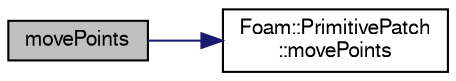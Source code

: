 digraph "movePoints"
{
  bgcolor="transparent";
  edge [fontname="FreeSans",fontsize="10",labelfontname="FreeSans",labelfontsize="10"];
  node [fontname="FreeSans",fontsize="10",shape=record];
  rankdir="LR";
  Node115 [label="movePoints",height=0.2,width=0.4,color="black", fillcolor="grey75", style="filled", fontcolor="black"];
  Node115 -> Node116 [color="midnightblue",fontsize="10",style="solid",fontname="FreeSans"];
  Node116 [label="Foam::PrimitivePatch\l::movePoints",height=0.2,width=0.4,color="black",URL="$a27538.html#a4fb366d4fdab7f8f6bcb1cd811d0fb8a",tooltip="Correct patch after moving points. "];
}
